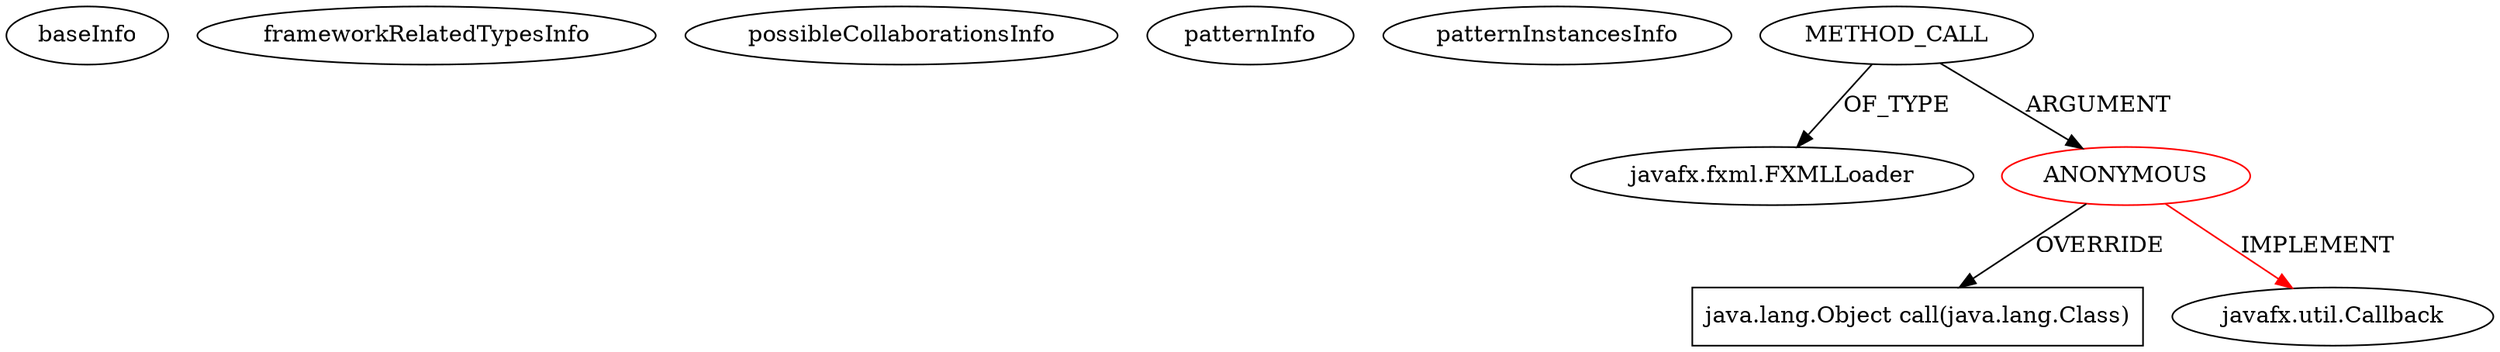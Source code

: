 digraph {
baseInfo[graphId=396,category="pattern",isAnonymous=true,possibleRelation=false]
frameworkRelatedTypesInfo[0="javafx.util.Callback"]
possibleCollaborationsInfo[]
patternInfo[frequency=3.0,patternRootClient=0]
patternInstancesInfo[0="girardot-GameManager~/girardot-GameManager/GameManager-master/src/main/java/game/manager/SpringFxmlLoader.java~java.lang.Object load(java.lang.String)~2736",1="szabel01-kontenery~/szabel01-kontenery/kontenery-master/src/main/java/pl/p/lodz/container/SpringFxmlLoader.java~java.lang.Object load(java.lang.String)~4417",2="ChroniX6x-TippFX~/ChroniX6x-TippFX/TippFX-master/TippFX/src/main/java/de/hoffit/tippfx/FXMLLoaderProducer.java~javafx.fxml.FXMLLoader createLoader()~253"]
3[label="javafx.fxml.FXMLLoader",vertexType="FRAMEWORK_CLASS_TYPE",isFrameworkType=false]
2[label="METHOD_CALL",vertexType="OUTSIDE_CALL",isFrameworkType=false]
0[label="ANONYMOUS",vertexType="ROOT_ANONYMOUS_DECLARATION",isFrameworkType=false,color=red]
4[label="java.lang.Object call(java.lang.Class)",vertexType="OVERRIDING_METHOD_DECLARATION",isFrameworkType=false,shape=box]
1[label="javafx.util.Callback",vertexType="FRAMEWORK_INTERFACE_TYPE",isFrameworkType=false]
2->3[label="OF_TYPE"]
0->1[label="IMPLEMENT",color=red]
0->4[label="OVERRIDE"]
2->0[label="ARGUMENT"]
}
